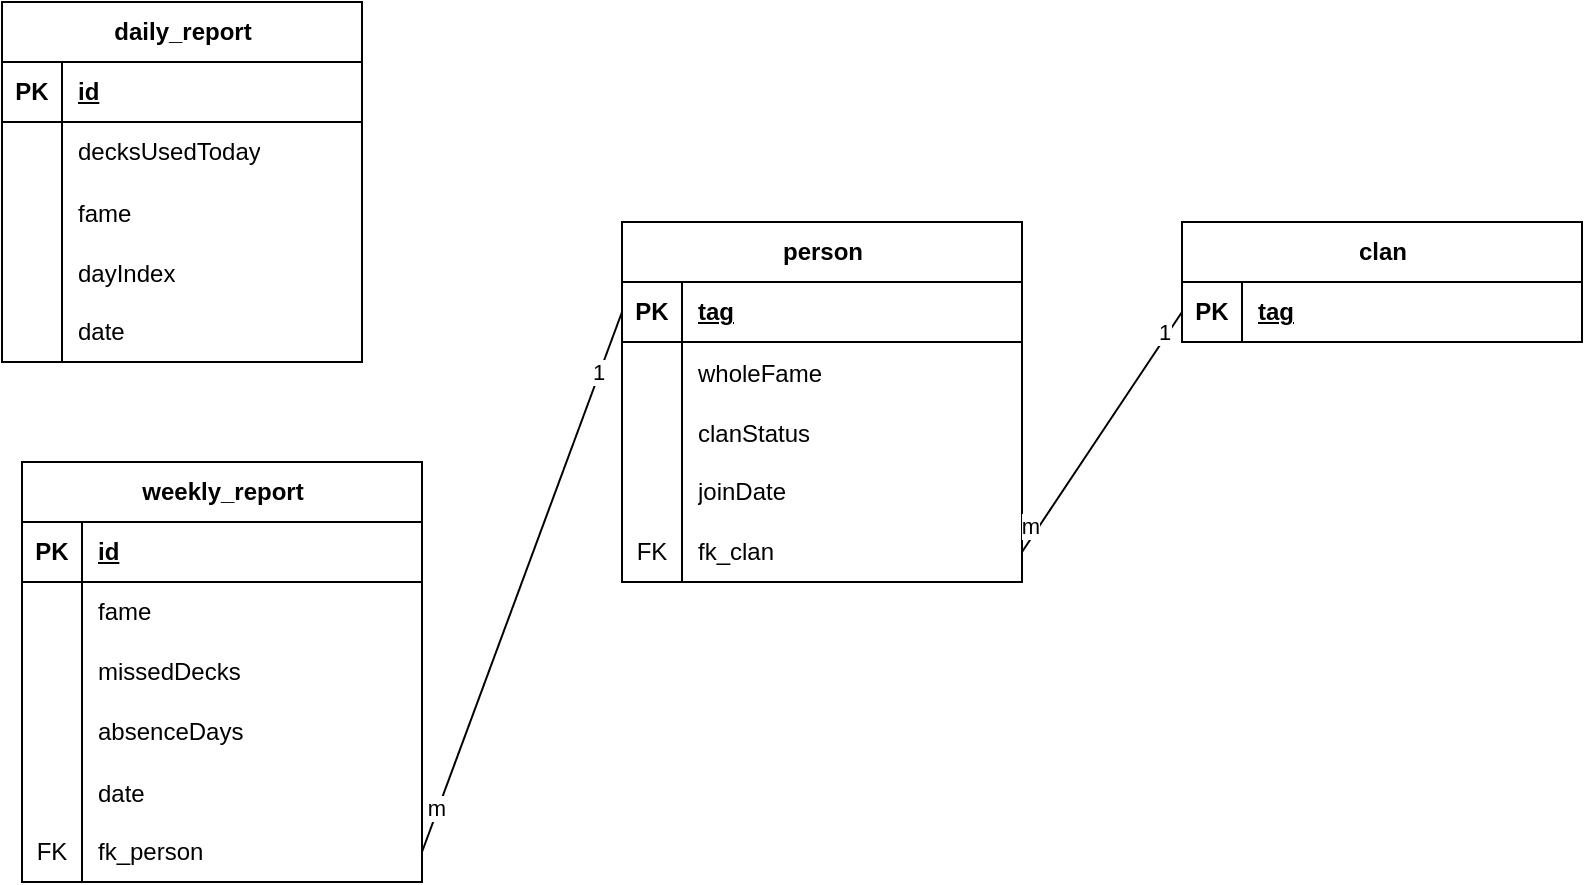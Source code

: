 <mxfile version="21.2.8" type="device">
  <diagram name="Seite-1" id="gAQYmN1L-Q7F6yUWE2I7">
    <mxGraphModel dx="1607" dy="504" grid="1" gridSize="10" guides="1" tooltips="1" connect="1" arrows="1" fold="1" page="1" pageScale="1" pageWidth="827" pageHeight="1169" math="0" shadow="0">
      <root>
        <mxCell id="0" />
        <mxCell id="1" parent="0" />
        <mxCell id="Kha3TJ-BB2mHDDJhDS3--91" value="daily_report" style="shape=table;startSize=30;container=1;collapsible=1;childLayout=tableLayout;fixedRows=1;rowLines=0;fontStyle=1;align=center;resizeLast=1;html=1;" parent="1" vertex="1">
          <mxGeometry x="-270" y="490" width="180" height="180" as="geometry" />
        </mxCell>
        <mxCell id="Kha3TJ-BB2mHDDJhDS3--92" value="" style="shape=tableRow;horizontal=0;startSize=0;swimlaneHead=0;swimlaneBody=0;fillColor=none;collapsible=0;dropTarget=0;points=[[0,0.5],[1,0.5]];portConstraint=eastwest;top=0;left=0;right=0;bottom=1;" parent="Kha3TJ-BB2mHDDJhDS3--91" vertex="1">
          <mxGeometry y="30" width="180" height="30" as="geometry" />
        </mxCell>
        <mxCell id="Kha3TJ-BB2mHDDJhDS3--93" value="PK" style="shape=partialRectangle;connectable=0;fillColor=none;top=0;left=0;bottom=0;right=0;fontStyle=1;overflow=hidden;whiteSpace=wrap;html=1;" parent="Kha3TJ-BB2mHDDJhDS3--92" vertex="1">
          <mxGeometry width="30" height="30" as="geometry">
            <mxRectangle width="30" height="30" as="alternateBounds" />
          </mxGeometry>
        </mxCell>
        <mxCell id="Kha3TJ-BB2mHDDJhDS3--94" value="id" style="shape=partialRectangle;connectable=0;fillColor=none;top=0;left=0;bottom=0;right=0;align=left;spacingLeft=6;fontStyle=5;overflow=hidden;whiteSpace=wrap;html=1;" parent="Kha3TJ-BB2mHDDJhDS3--92" vertex="1">
          <mxGeometry x="30" width="150" height="30" as="geometry">
            <mxRectangle width="150" height="30" as="alternateBounds" />
          </mxGeometry>
        </mxCell>
        <mxCell id="Kha3TJ-BB2mHDDJhDS3--98" value="" style="shape=tableRow;horizontal=0;startSize=0;swimlaneHead=0;swimlaneBody=0;fillColor=none;collapsible=0;dropTarget=0;points=[[0,0.5],[1,0.5]];portConstraint=eastwest;top=0;left=0;right=0;bottom=0;" parent="Kha3TJ-BB2mHDDJhDS3--91" vertex="1">
          <mxGeometry y="60" width="180" height="30" as="geometry" />
        </mxCell>
        <mxCell id="Kha3TJ-BB2mHDDJhDS3--99" value="" style="shape=partialRectangle;connectable=0;fillColor=none;top=0;left=0;bottom=0;right=0;editable=1;overflow=hidden;whiteSpace=wrap;html=1;" parent="Kha3TJ-BB2mHDDJhDS3--98" vertex="1">
          <mxGeometry width="30" height="30" as="geometry">
            <mxRectangle width="30" height="30" as="alternateBounds" />
          </mxGeometry>
        </mxCell>
        <mxCell id="Kha3TJ-BB2mHDDJhDS3--100" value="decksUsedToday" style="shape=partialRectangle;connectable=0;fillColor=none;top=0;left=0;bottom=0;right=0;align=left;spacingLeft=6;overflow=hidden;whiteSpace=wrap;html=1;" parent="Kha3TJ-BB2mHDDJhDS3--98" vertex="1">
          <mxGeometry x="30" width="150" height="30" as="geometry">
            <mxRectangle width="150" height="30" as="alternateBounds" />
          </mxGeometry>
        </mxCell>
        <mxCell id="COBvDOZzfDNTkXqNowzL-1" value="" style="shape=tableRow;horizontal=0;startSize=0;swimlaneHead=0;swimlaneBody=0;fillColor=none;collapsible=0;dropTarget=0;points=[[0,0.5],[1,0.5]];portConstraint=eastwest;top=0;left=0;right=0;bottom=0;" vertex="1" parent="Kha3TJ-BB2mHDDJhDS3--91">
          <mxGeometry y="90" width="180" height="30" as="geometry" />
        </mxCell>
        <mxCell id="COBvDOZzfDNTkXqNowzL-2" value="" style="shape=partialRectangle;connectable=0;fillColor=none;top=0;left=0;bottom=0;right=0;editable=1;overflow=hidden;" vertex="1" parent="COBvDOZzfDNTkXqNowzL-1">
          <mxGeometry width="30" height="30" as="geometry">
            <mxRectangle width="30" height="30" as="alternateBounds" />
          </mxGeometry>
        </mxCell>
        <mxCell id="COBvDOZzfDNTkXqNowzL-3" value="fame" style="shape=partialRectangle;connectable=0;fillColor=none;top=0;left=0;bottom=0;right=0;align=left;spacingLeft=6;overflow=hidden;" vertex="1" parent="COBvDOZzfDNTkXqNowzL-1">
          <mxGeometry x="30" width="150" height="30" as="geometry">
            <mxRectangle width="150" height="30" as="alternateBounds" />
          </mxGeometry>
        </mxCell>
        <mxCell id="COBvDOZzfDNTkXqNowzL-4" value="" style="shape=tableRow;horizontal=0;startSize=0;swimlaneHead=0;swimlaneBody=0;fillColor=none;collapsible=0;dropTarget=0;points=[[0,0.5],[1,0.5]];portConstraint=eastwest;top=0;left=0;right=0;bottom=0;" vertex="1" parent="Kha3TJ-BB2mHDDJhDS3--91">
          <mxGeometry y="120" width="180" height="30" as="geometry" />
        </mxCell>
        <mxCell id="COBvDOZzfDNTkXqNowzL-5" value="" style="shape=partialRectangle;connectable=0;fillColor=none;top=0;left=0;bottom=0;right=0;editable=1;overflow=hidden;" vertex="1" parent="COBvDOZzfDNTkXqNowzL-4">
          <mxGeometry width="30" height="30" as="geometry">
            <mxRectangle width="30" height="30" as="alternateBounds" />
          </mxGeometry>
        </mxCell>
        <mxCell id="COBvDOZzfDNTkXqNowzL-6" value="dayIndex" style="shape=partialRectangle;connectable=0;fillColor=none;top=0;left=0;bottom=0;right=0;align=left;spacingLeft=6;overflow=hidden;" vertex="1" parent="COBvDOZzfDNTkXqNowzL-4">
          <mxGeometry x="30" width="150" height="30" as="geometry">
            <mxRectangle width="150" height="30" as="alternateBounds" />
          </mxGeometry>
        </mxCell>
        <mxCell id="Kha3TJ-BB2mHDDJhDS3--101" value="" style="shape=tableRow;horizontal=0;startSize=0;swimlaneHead=0;swimlaneBody=0;fillColor=none;collapsible=0;dropTarget=0;points=[[0,0.5],[1,0.5]];portConstraint=eastwest;top=0;left=0;right=0;bottom=0;" parent="Kha3TJ-BB2mHDDJhDS3--91" vertex="1">
          <mxGeometry y="150" width="180" height="30" as="geometry" />
        </mxCell>
        <mxCell id="Kha3TJ-BB2mHDDJhDS3--102" value="" style="shape=partialRectangle;connectable=0;fillColor=none;top=0;left=0;bottom=0;right=0;editable=1;overflow=hidden;whiteSpace=wrap;html=1;" parent="Kha3TJ-BB2mHDDJhDS3--101" vertex="1">
          <mxGeometry width="30" height="30" as="geometry">
            <mxRectangle width="30" height="30" as="alternateBounds" />
          </mxGeometry>
        </mxCell>
        <mxCell id="Kha3TJ-BB2mHDDJhDS3--103" value="date" style="shape=partialRectangle;connectable=0;fillColor=none;top=0;left=0;bottom=0;right=0;align=left;spacingLeft=6;overflow=hidden;whiteSpace=wrap;html=1;" parent="Kha3TJ-BB2mHDDJhDS3--101" vertex="1">
          <mxGeometry x="30" width="150" height="30" as="geometry">
            <mxRectangle width="150" height="30" as="alternateBounds" />
          </mxGeometry>
        </mxCell>
        <mxCell id="Kha3TJ-BB2mHDDJhDS3--104" value="weekly_report" style="shape=table;startSize=30;container=1;collapsible=1;childLayout=tableLayout;fixedRows=1;rowLines=0;fontStyle=1;align=center;resizeLast=1;html=1;" parent="1" vertex="1">
          <mxGeometry x="-260" y="720" width="200" height="210" as="geometry" />
        </mxCell>
        <mxCell id="Kha3TJ-BB2mHDDJhDS3--105" value="" style="shape=tableRow;horizontal=0;startSize=0;swimlaneHead=0;swimlaneBody=0;fillColor=none;collapsible=0;dropTarget=0;points=[[0,0.5],[1,0.5]];portConstraint=eastwest;top=0;left=0;right=0;bottom=1;" parent="Kha3TJ-BB2mHDDJhDS3--104" vertex="1">
          <mxGeometry y="30" width="200" height="30" as="geometry" />
        </mxCell>
        <mxCell id="Kha3TJ-BB2mHDDJhDS3--106" value="PK" style="shape=partialRectangle;connectable=0;fillColor=none;top=0;left=0;bottom=0;right=0;fontStyle=1;overflow=hidden;whiteSpace=wrap;html=1;" parent="Kha3TJ-BB2mHDDJhDS3--105" vertex="1">
          <mxGeometry width="30" height="30" as="geometry">
            <mxRectangle width="30" height="30" as="alternateBounds" />
          </mxGeometry>
        </mxCell>
        <mxCell id="Kha3TJ-BB2mHDDJhDS3--107" value="id" style="shape=partialRectangle;connectable=0;fillColor=none;top=0;left=0;bottom=0;right=0;align=left;spacingLeft=6;fontStyle=5;overflow=hidden;whiteSpace=wrap;html=1;" parent="Kha3TJ-BB2mHDDJhDS3--105" vertex="1">
          <mxGeometry x="30" width="170" height="30" as="geometry">
            <mxRectangle width="170" height="30" as="alternateBounds" />
          </mxGeometry>
        </mxCell>
        <mxCell id="Kha3TJ-BB2mHDDJhDS3--108" value="" style="shape=tableRow;horizontal=0;startSize=0;swimlaneHead=0;swimlaneBody=0;fillColor=none;collapsible=0;dropTarget=0;points=[[0,0.5],[1,0.5]];portConstraint=eastwest;top=0;left=0;right=0;bottom=0;" parent="Kha3TJ-BB2mHDDJhDS3--104" vertex="1">
          <mxGeometry y="60" width="200" height="30" as="geometry" />
        </mxCell>
        <mxCell id="Kha3TJ-BB2mHDDJhDS3--109" value="" style="shape=partialRectangle;connectable=0;fillColor=none;top=0;left=0;bottom=0;right=0;editable=1;overflow=hidden;whiteSpace=wrap;html=1;" parent="Kha3TJ-BB2mHDDJhDS3--108" vertex="1">
          <mxGeometry width="30" height="30" as="geometry">
            <mxRectangle width="30" height="30" as="alternateBounds" />
          </mxGeometry>
        </mxCell>
        <mxCell id="Kha3TJ-BB2mHDDJhDS3--110" value="fame" style="shape=partialRectangle;connectable=0;fillColor=none;top=0;left=0;bottom=0;right=0;align=left;spacingLeft=6;overflow=hidden;whiteSpace=wrap;html=1;" parent="Kha3TJ-BB2mHDDJhDS3--108" vertex="1">
          <mxGeometry x="30" width="170" height="30" as="geometry">
            <mxRectangle width="170" height="30" as="alternateBounds" />
          </mxGeometry>
        </mxCell>
        <mxCell id="Kha3TJ-BB2mHDDJhDS3--111" value="" style="shape=tableRow;horizontal=0;startSize=0;swimlaneHead=0;swimlaneBody=0;fillColor=none;collapsible=0;dropTarget=0;points=[[0,0.5],[1,0.5]];portConstraint=eastwest;top=0;left=0;right=0;bottom=0;" parent="Kha3TJ-BB2mHDDJhDS3--104" vertex="1">
          <mxGeometry y="90" width="200" height="30" as="geometry" />
        </mxCell>
        <mxCell id="Kha3TJ-BB2mHDDJhDS3--112" value="" style="shape=partialRectangle;connectable=0;fillColor=none;top=0;left=0;bottom=0;right=0;editable=1;overflow=hidden;whiteSpace=wrap;html=1;" parent="Kha3TJ-BB2mHDDJhDS3--111" vertex="1">
          <mxGeometry width="30" height="30" as="geometry">
            <mxRectangle width="30" height="30" as="alternateBounds" />
          </mxGeometry>
        </mxCell>
        <mxCell id="Kha3TJ-BB2mHDDJhDS3--113" value="missedDecks" style="shape=partialRectangle;connectable=0;fillColor=none;top=0;left=0;bottom=0;right=0;align=left;spacingLeft=6;overflow=hidden;whiteSpace=wrap;html=1;" parent="Kha3TJ-BB2mHDDJhDS3--111" vertex="1">
          <mxGeometry x="30" width="170" height="30" as="geometry">
            <mxRectangle width="170" height="30" as="alternateBounds" />
          </mxGeometry>
        </mxCell>
        <mxCell id="Kha3TJ-BB2mHDDJhDS3--170" value="" style="shape=tableRow;horizontal=0;startSize=0;swimlaneHead=0;swimlaneBody=0;fillColor=none;collapsible=0;dropTarget=0;points=[[0,0.5],[1,0.5]];portConstraint=eastwest;top=0;left=0;right=0;bottom=0;" parent="Kha3TJ-BB2mHDDJhDS3--104" vertex="1">
          <mxGeometry y="120" width="200" height="30" as="geometry" />
        </mxCell>
        <mxCell id="Kha3TJ-BB2mHDDJhDS3--171" value="" style="shape=partialRectangle;connectable=0;fillColor=none;top=0;left=0;bottom=0;right=0;editable=1;overflow=hidden;whiteSpace=wrap;html=1;" parent="Kha3TJ-BB2mHDDJhDS3--170" vertex="1">
          <mxGeometry width="30" height="30" as="geometry">
            <mxRectangle width="30" height="30" as="alternateBounds" />
          </mxGeometry>
        </mxCell>
        <mxCell id="Kha3TJ-BB2mHDDJhDS3--172" value="absenceDays" style="shape=partialRectangle;connectable=0;fillColor=none;top=0;left=0;bottom=0;right=0;align=left;spacingLeft=6;overflow=hidden;whiteSpace=wrap;html=1;" parent="Kha3TJ-BB2mHDDJhDS3--170" vertex="1">
          <mxGeometry x="30" width="170" height="30" as="geometry">
            <mxRectangle width="170" height="30" as="alternateBounds" />
          </mxGeometry>
        </mxCell>
        <mxCell id="tQk3aZADRxoxVd3CnqfF-1" value="" style="shape=tableRow;horizontal=0;startSize=0;swimlaneHead=0;swimlaneBody=0;fillColor=none;collapsible=0;dropTarget=0;points=[[0,0.5],[1,0.5]];portConstraint=eastwest;top=0;left=0;right=0;bottom=0;" parent="Kha3TJ-BB2mHDDJhDS3--104" vertex="1">
          <mxGeometry y="150" width="200" height="30" as="geometry" />
        </mxCell>
        <mxCell id="tQk3aZADRxoxVd3CnqfF-2" value="" style="shape=partialRectangle;connectable=0;fillColor=none;top=0;left=0;bottom=0;right=0;editable=1;overflow=hidden;" parent="tQk3aZADRxoxVd3CnqfF-1" vertex="1">
          <mxGeometry width="30" height="30" as="geometry">
            <mxRectangle width="30" height="30" as="alternateBounds" />
          </mxGeometry>
        </mxCell>
        <mxCell id="tQk3aZADRxoxVd3CnqfF-3" value="date" style="shape=partialRectangle;connectable=0;fillColor=none;top=0;left=0;bottom=0;right=0;align=left;spacingLeft=6;overflow=hidden;" parent="tQk3aZADRxoxVd3CnqfF-1" vertex="1">
          <mxGeometry x="30" width="170" height="30" as="geometry">
            <mxRectangle width="170" height="30" as="alternateBounds" />
          </mxGeometry>
        </mxCell>
        <mxCell id="CTvoTiLcyUWWRGnYZvSN-8" value="" style="shape=tableRow;horizontal=0;startSize=0;swimlaneHead=0;swimlaneBody=0;fillColor=none;collapsible=0;dropTarget=0;points=[[0,0.5],[1,0.5]];portConstraint=eastwest;top=0;left=0;right=0;bottom=0;" parent="Kha3TJ-BB2mHDDJhDS3--104" vertex="1">
          <mxGeometry y="180" width="200" height="30" as="geometry" />
        </mxCell>
        <mxCell id="CTvoTiLcyUWWRGnYZvSN-9" value="FK" style="shape=partialRectangle;connectable=0;fillColor=none;top=0;left=0;bottom=0;right=0;fontStyle=0;overflow=hidden;whiteSpace=wrap;html=1;" parent="CTvoTiLcyUWWRGnYZvSN-8" vertex="1">
          <mxGeometry width="30" height="30" as="geometry">
            <mxRectangle width="30" height="30" as="alternateBounds" />
          </mxGeometry>
        </mxCell>
        <mxCell id="CTvoTiLcyUWWRGnYZvSN-10" value="fk_person" style="shape=partialRectangle;connectable=0;fillColor=none;top=0;left=0;bottom=0;right=0;align=left;spacingLeft=6;fontStyle=0;overflow=hidden;whiteSpace=wrap;html=1;" parent="CTvoTiLcyUWWRGnYZvSN-8" vertex="1">
          <mxGeometry x="30" width="170" height="30" as="geometry">
            <mxRectangle width="170" height="30" as="alternateBounds" />
          </mxGeometry>
        </mxCell>
        <mxCell id="Kha3TJ-BB2mHDDJhDS3--130" value="person" style="shape=table;startSize=30;container=1;collapsible=1;childLayout=tableLayout;fixedRows=1;rowLines=0;fontStyle=1;align=center;resizeLast=1;html=1;" parent="1" vertex="1">
          <mxGeometry x="40" y="600" width="200" height="180" as="geometry" />
        </mxCell>
        <mxCell id="Kha3TJ-BB2mHDDJhDS3--131" value="" style="shape=tableRow;horizontal=0;startSize=0;swimlaneHead=0;swimlaneBody=0;fillColor=none;collapsible=0;dropTarget=0;points=[[0,0.5],[1,0.5]];portConstraint=eastwest;top=0;left=0;right=0;bottom=1;" parent="Kha3TJ-BB2mHDDJhDS3--130" vertex="1">
          <mxGeometry y="30" width="200" height="30" as="geometry" />
        </mxCell>
        <mxCell id="Kha3TJ-BB2mHDDJhDS3--132" value="PK" style="shape=partialRectangle;connectable=0;fillColor=none;top=0;left=0;bottom=0;right=0;fontStyle=1;overflow=hidden;whiteSpace=wrap;html=1;" parent="Kha3TJ-BB2mHDDJhDS3--131" vertex="1">
          <mxGeometry width="30" height="30" as="geometry">
            <mxRectangle width="30" height="30" as="alternateBounds" />
          </mxGeometry>
        </mxCell>
        <mxCell id="Kha3TJ-BB2mHDDJhDS3--133" value="tag" style="shape=partialRectangle;connectable=0;fillColor=none;top=0;left=0;bottom=0;right=0;align=left;spacingLeft=6;fontStyle=5;overflow=hidden;whiteSpace=wrap;html=1;" parent="Kha3TJ-BB2mHDDJhDS3--131" vertex="1">
          <mxGeometry x="30" width="170" height="30" as="geometry">
            <mxRectangle width="170" height="30" as="alternateBounds" />
          </mxGeometry>
        </mxCell>
        <mxCell id="Kha3TJ-BB2mHDDJhDS3--192" value="" style="shape=tableRow;horizontal=0;startSize=0;swimlaneHead=0;swimlaneBody=0;fillColor=none;collapsible=0;dropTarget=0;points=[[0,0.5],[1,0.5]];portConstraint=eastwest;top=0;left=0;right=0;bottom=0;" parent="Kha3TJ-BB2mHDDJhDS3--130" vertex="1">
          <mxGeometry y="60" width="200" height="30" as="geometry" />
        </mxCell>
        <mxCell id="Kha3TJ-BB2mHDDJhDS3--193" value="" style="shape=partialRectangle;connectable=0;fillColor=none;top=0;left=0;bottom=0;right=0;editable=1;overflow=hidden;" parent="Kha3TJ-BB2mHDDJhDS3--192" vertex="1">
          <mxGeometry width="30" height="30" as="geometry">
            <mxRectangle width="30" height="30" as="alternateBounds" />
          </mxGeometry>
        </mxCell>
        <mxCell id="Kha3TJ-BB2mHDDJhDS3--194" value="wholeFame" style="shape=partialRectangle;connectable=0;fillColor=none;top=0;left=0;bottom=0;right=0;align=left;spacingLeft=6;overflow=hidden;" parent="Kha3TJ-BB2mHDDJhDS3--192" vertex="1">
          <mxGeometry x="30" width="170" height="30" as="geometry">
            <mxRectangle width="170" height="30" as="alternateBounds" />
          </mxGeometry>
        </mxCell>
        <mxCell id="Kha3TJ-BB2mHDDJhDS3--147" value="" style="shape=tableRow;horizontal=0;startSize=0;swimlaneHead=0;swimlaneBody=0;fillColor=none;collapsible=0;dropTarget=0;points=[[0,0.5],[1,0.5]];portConstraint=eastwest;top=0;left=0;right=0;bottom=0;" parent="Kha3TJ-BB2mHDDJhDS3--130" vertex="1">
          <mxGeometry y="90" width="200" height="30" as="geometry" />
        </mxCell>
        <mxCell id="Kha3TJ-BB2mHDDJhDS3--148" value="" style="shape=partialRectangle;connectable=0;fillColor=none;top=0;left=0;bottom=0;right=0;editable=1;overflow=hidden;" parent="Kha3TJ-BB2mHDDJhDS3--147" vertex="1">
          <mxGeometry width="30" height="30" as="geometry">
            <mxRectangle width="30" height="30" as="alternateBounds" />
          </mxGeometry>
        </mxCell>
        <mxCell id="Kha3TJ-BB2mHDDJhDS3--149" value="clanStatus" style="shape=partialRectangle;connectable=0;fillColor=none;top=0;left=0;bottom=0;right=0;align=left;spacingLeft=6;overflow=hidden;" parent="Kha3TJ-BB2mHDDJhDS3--147" vertex="1">
          <mxGeometry x="30" width="170" height="30" as="geometry">
            <mxRectangle width="170" height="30" as="alternateBounds" />
          </mxGeometry>
        </mxCell>
        <mxCell id="Kha3TJ-BB2mHDDJhDS3--134" value="" style="shape=tableRow;horizontal=0;startSize=0;swimlaneHead=0;swimlaneBody=0;fillColor=none;collapsible=0;dropTarget=0;points=[[0,0.5],[1,0.5]];portConstraint=eastwest;top=0;left=0;right=0;bottom=0;" parent="Kha3TJ-BB2mHDDJhDS3--130" vertex="1">
          <mxGeometry y="120" width="200" height="30" as="geometry" />
        </mxCell>
        <mxCell id="Kha3TJ-BB2mHDDJhDS3--135" value="" style="shape=partialRectangle;connectable=0;fillColor=none;top=0;left=0;bottom=0;right=0;editable=1;overflow=hidden;whiteSpace=wrap;html=1;" parent="Kha3TJ-BB2mHDDJhDS3--134" vertex="1">
          <mxGeometry width="30" height="30" as="geometry">
            <mxRectangle width="30" height="30" as="alternateBounds" />
          </mxGeometry>
        </mxCell>
        <mxCell id="Kha3TJ-BB2mHDDJhDS3--136" value="joinDate" style="shape=partialRectangle;connectable=0;fillColor=none;top=0;left=0;bottom=0;right=0;align=left;spacingLeft=6;overflow=hidden;whiteSpace=wrap;html=1;" parent="Kha3TJ-BB2mHDDJhDS3--134" vertex="1">
          <mxGeometry x="30" width="170" height="30" as="geometry">
            <mxRectangle width="170" height="30" as="alternateBounds" />
          </mxGeometry>
        </mxCell>
        <mxCell id="tQk3aZADRxoxVd3CnqfF-7" value="" style="shape=tableRow;horizontal=0;startSize=0;swimlaneHead=0;swimlaneBody=0;fillColor=none;collapsible=0;dropTarget=0;points=[[0,0.5],[1,0.5]];portConstraint=eastwest;top=0;left=0;right=0;bottom=0;" parent="Kha3TJ-BB2mHDDJhDS3--130" vertex="1">
          <mxGeometry y="150" width="200" height="30" as="geometry" />
        </mxCell>
        <mxCell id="tQk3aZADRxoxVd3CnqfF-8" value="FK" style="shape=partialRectangle;connectable=0;fillColor=none;top=0;left=0;bottom=0;right=0;fontStyle=0;overflow=hidden;whiteSpace=wrap;html=1;" parent="tQk3aZADRxoxVd3CnqfF-7" vertex="1">
          <mxGeometry width="30" height="30" as="geometry">
            <mxRectangle width="30" height="30" as="alternateBounds" />
          </mxGeometry>
        </mxCell>
        <mxCell id="tQk3aZADRxoxVd3CnqfF-9" value="fk_clan" style="shape=partialRectangle;connectable=0;fillColor=none;top=0;left=0;bottom=0;right=0;align=left;spacingLeft=6;fontStyle=0;overflow=hidden;whiteSpace=wrap;html=1;" parent="tQk3aZADRxoxVd3CnqfF-7" vertex="1">
          <mxGeometry x="30" width="170" height="30" as="geometry">
            <mxRectangle width="170" height="30" as="alternateBounds" />
          </mxGeometry>
        </mxCell>
        <mxCell id="tQk3aZADRxoxVd3CnqfF-10" value="clan" style="shape=table;startSize=30;container=1;collapsible=1;childLayout=tableLayout;fixedRows=1;rowLines=0;fontStyle=1;align=center;resizeLast=1;html=1;" parent="1" vertex="1">
          <mxGeometry x="320" y="600" width="200" height="60" as="geometry" />
        </mxCell>
        <mxCell id="tQk3aZADRxoxVd3CnqfF-11" value="" style="shape=tableRow;horizontal=0;startSize=0;swimlaneHead=0;swimlaneBody=0;fillColor=none;collapsible=0;dropTarget=0;points=[[0,0.5],[1,0.5]];portConstraint=eastwest;top=0;left=0;right=0;bottom=1;" parent="tQk3aZADRxoxVd3CnqfF-10" vertex="1">
          <mxGeometry y="30" width="200" height="30" as="geometry" />
        </mxCell>
        <mxCell id="tQk3aZADRxoxVd3CnqfF-12" value="PK" style="shape=partialRectangle;connectable=0;fillColor=none;top=0;left=0;bottom=0;right=0;fontStyle=1;overflow=hidden;whiteSpace=wrap;html=1;" parent="tQk3aZADRxoxVd3CnqfF-11" vertex="1">
          <mxGeometry width="30" height="30" as="geometry">
            <mxRectangle width="30" height="30" as="alternateBounds" />
          </mxGeometry>
        </mxCell>
        <mxCell id="tQk3aZADRxoxVd3CnqfF-13" value="tag" style="shape=partialRectangle;connectable=0;fillColor=none;top=0;left=0;bottom=0;right=0;align=left;spacingLeft=6;fontStyle=5;overflow=hidden;whiteSpace=wrap;html=1;" parent="tQk3aZADRxoxVd3CnqfF-11" vertex="1">
          <mxGeometry x="30" width="170" height="30" as="geometry">
            <mxRectangle width="170" height="30" as="alternateBounds" />
          </mxGeometry>
        </mxCell>
        <mxCell id="tQk3aZADRxoxVd3CnqfF-23" value="" style="endArrow=none;html=1;rounded=0;exitX=1;exitY=0.5;exitDx=0;exitDy=0;entryX=0;entryY=0.5;entryDx=0;entryDy=0;" parent="1" source="tQk3aZADRxoxVd3CnqfF-7" target="tQk3aZADRxoxVd3CnqfF-11" edge="1">
          <mxGeometry relative="1" as="geometry">
            <mxPoint x="250" y="660" as="sourcePoint" />
            <mxPoint x="410" y="660" as="targetPoint" />
          </mxGeometry>
        </mxCell>
        <mxCell id="tQk3aZADRxoxVd3CnqfF-24" value="1" style="edgeLabel;html=1;align=center;verticalAlign=middle;resizable=0;points=[];" parent="tQk3aZADRxoxVd3CnqfF-23" vertex="1" connectable="0">
          <mxGeometry x="0.815" y="2" relative="1" as="geometry">
            <mxPoint as="offset" />
          </mxGeometry>
        </mxCell>
        <mxCell id="tQk3aZADRxoxVd3CnqfF-25" value="m" style="edgeLabel;html=1;align=center;verticalAlign=middle;resizable=0;points=[];" parent="tQk3aZADRxoxVd3CnqfF-23" vertex="1" connectable="0">
          <mxGeometry x="-0.818" y="4" relative="1" as="geometry">
            <mxPoint as="offset" />
          </mxGeometry>
        </mxCell>
        <mxCell id="tQk3aZADRxoxVd3CnqfF-43" value="" style="endArrow=none;html=1;rounded=0;entryX=0;entryY=0.5;entryDx=0;entryDy=0;exitX=1;exitY=0.5;exitDx=0;exitDy=0;" parent="1" source="CTvoTiLcyUWWRGnYZvSN-8" target="Kha3TJ-BB2mHDDJhDS3--131" edge="1">
          <mxGeometry relative="1" as="geometry">
            <mxPoint x="-50" y="780" as="sourcePoint" />
            <mxPoint y="850" as="targetPoint" />
          </mxGeometry>
        </mxCell>
        <mxCell id="tQk3aZADRxoxVd3CnqfF-44" value="1" style="edgeLabel;html=1;align=center;verticalAlign=middle;resizable=0;points=[];" parent="tQk3aZADRxoxVd3CnqfF-43" vertex="1" connectable="0">
          <mxGeometry x="0.779" y="1" relative="1" as="geometry">
            <mxPoint as="offset" />
          </mxGeometry>
        </mxCell>
        <mxCell id="tQk3aZADRxoxVd3CnqfF-45" value="m" style="edgeLabel;html=1;align=center;verticalAlign=middle;resizable=0;points=[];" parent="tQk3aZADRxoxVd3CnqfF-43" vertex="1" connectable="0">
          <mxGeometry x="-0.838" y="1" relative="1" as="geometry">
            <mxPoint as="offset" />
          </mxGeometry>
        </mxCell>
      </root>
    </mxGraphModel>
  </diagram>
</mxfile>
